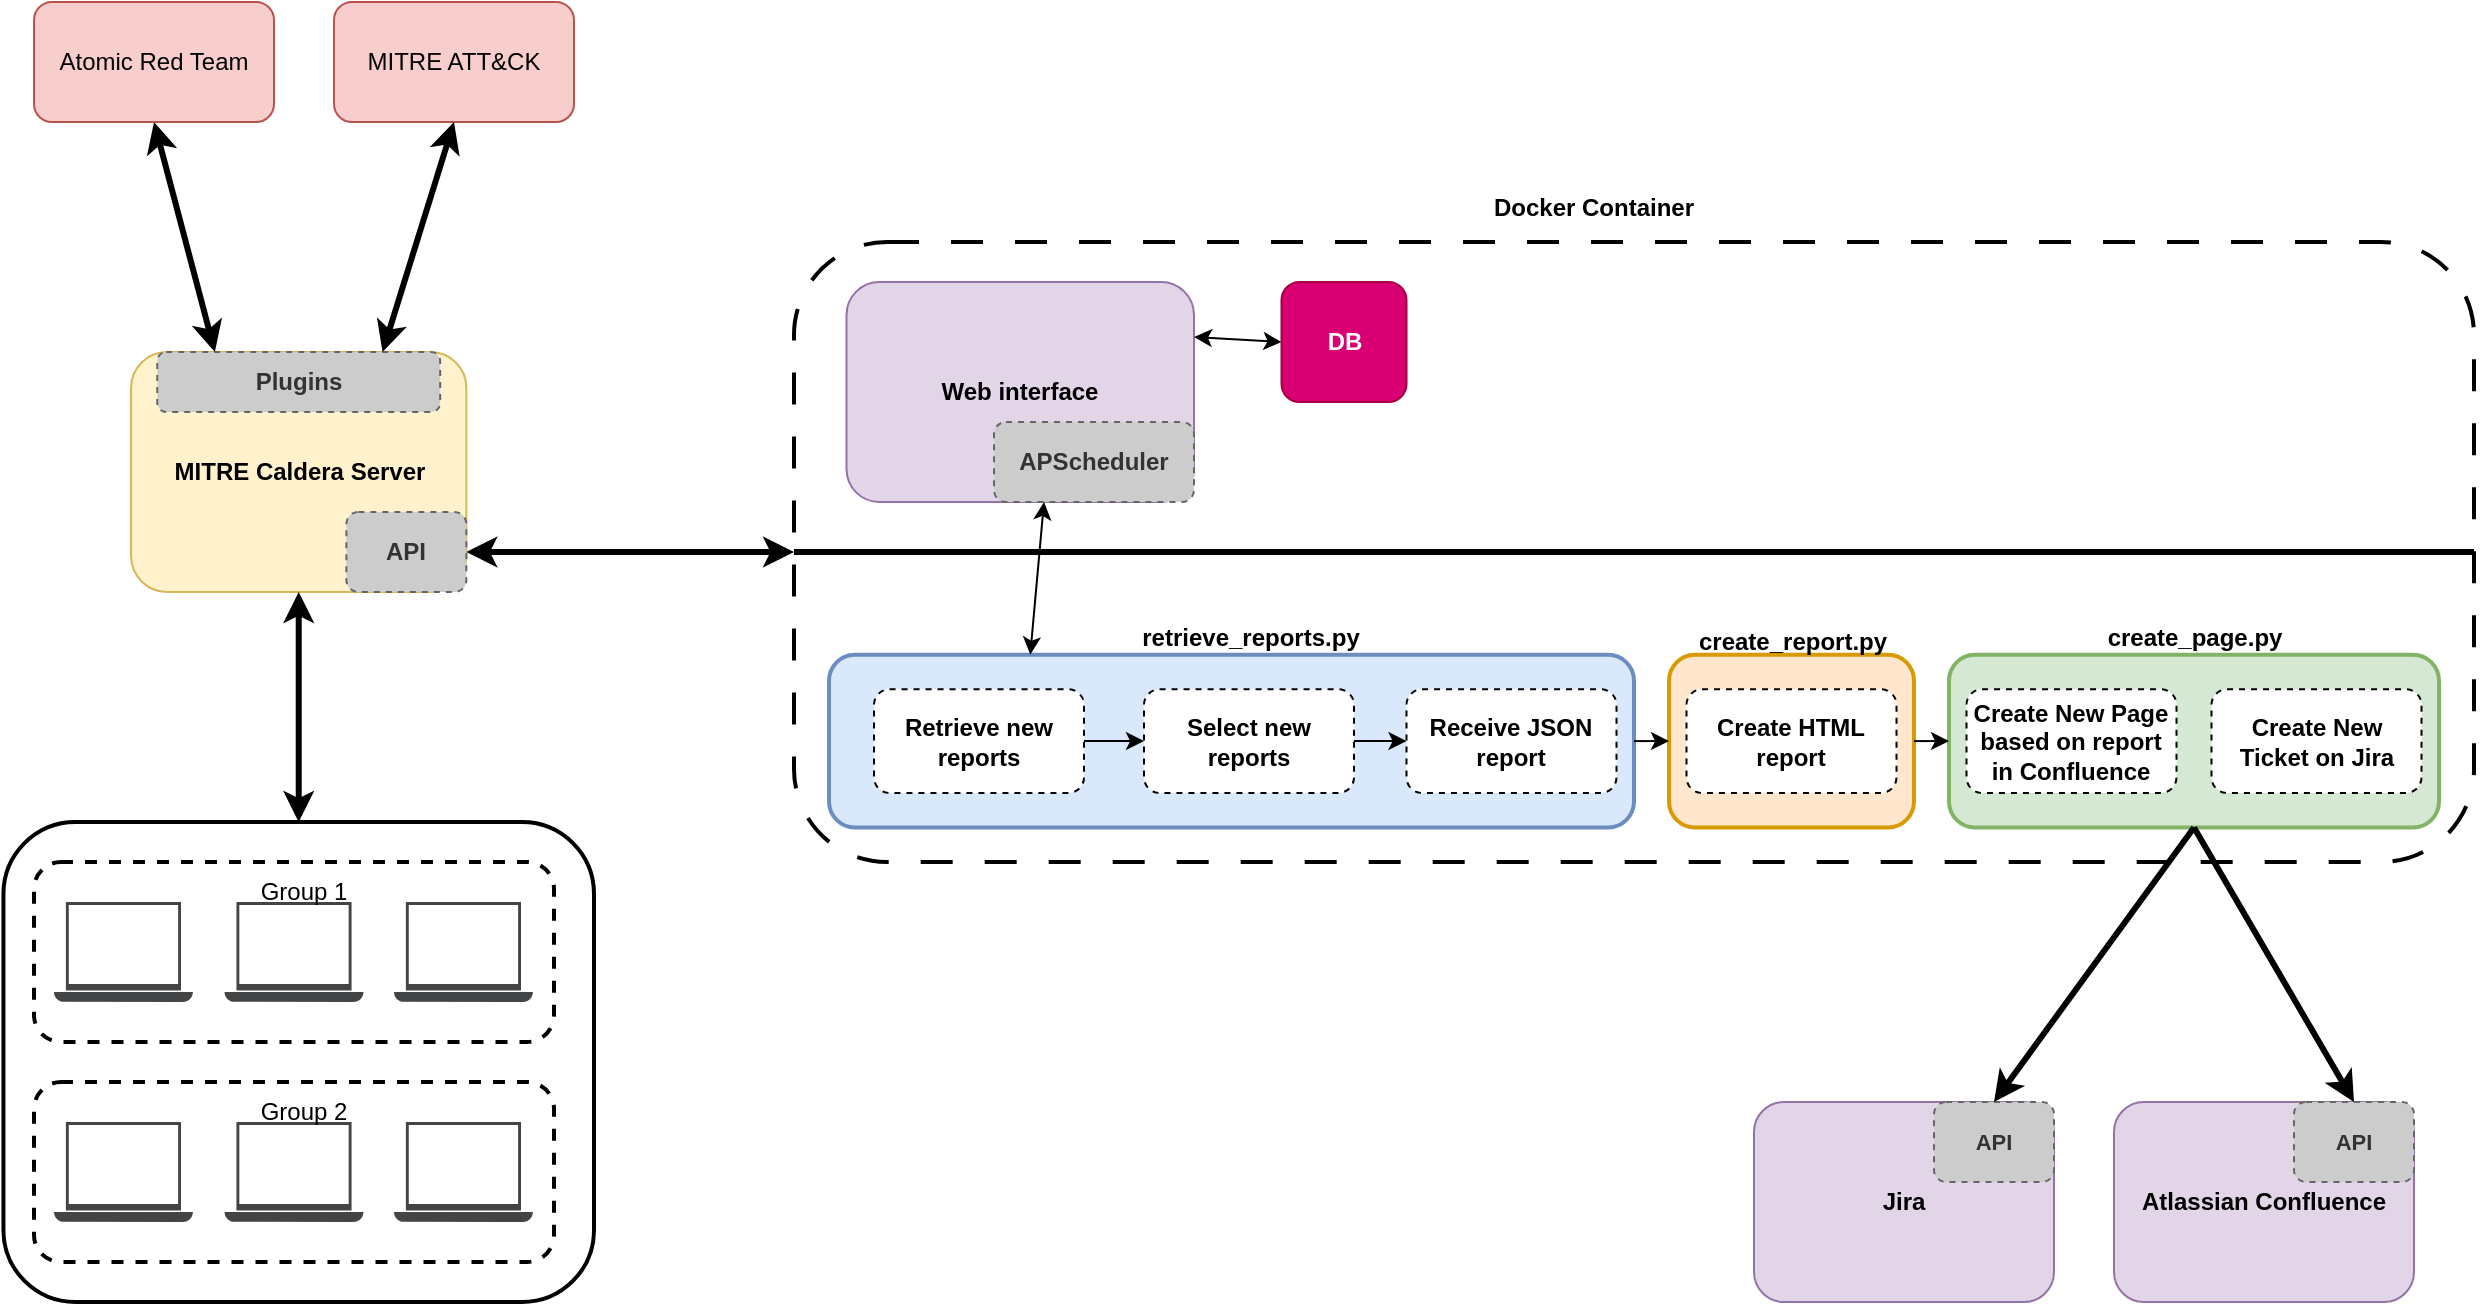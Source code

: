 <mxfile version="26.1.1">
  <diagram name="Page-1" id="6roKQk3cNseYiPaYmT7j">
    <mxGraphModel dx="1489" dy="846" grid="1" gridSize="10" guides="1" tooltips="1" connect="1" arrows="1" fold="1" page="1" pageScale="1" pageWidth="850" pageHeight="1100" math="0" shadow="0">
      <root>
        <mxCell id="0" />
        <mxCell id="1" parent="0" />
        <mxCell id="Bffc2N9rmhMyqCuWBdmV-59" value="" style="group" parent="1" vertex="1" connectable="0">
          <mxGeometry x="480" y="730" width="840" height="190" as="geometry" />
        </mxCell>
        <mxCell id="Bffc2N9rmhMyqCuWBdmV-57" value="" style="rounded=1;whiteSpace=wrap;html=1;dashed=1;dashPattern=8 8;strokeWidth=2;" parent="Bffc2N9rmhMyqCuWBdmV-59" vertex="1">
          <mxGeometry y="-120" width="840" height="310" as="geometry" />
        </mxCell>
        <mxCell id="Bffc2N9rmhMyqCuWBdmV-9" value="" style="rounded=1;whiteSpace=wrap;html=1;strokeWidth=2;fillColor=#d5e8d4;strokeColor=#82b366;" parent="Bffc2N9rmhMyqCuWBdmV-59" vertex="1">
          <mxGeometry x="577.5" y="86.364" width="245.0" height="86.364" as="geometry" />
        </mxCell>
        <mxCell id="Bffc2N9rmhMyqCuWBdmV-8" value="" style="rounded=1;whiteSpace=wrap;html=1;strokeWidth=2;fillColor=#ffe6cc;strokeColor=#d79b00;" parent="Bffc2N9rmhMyqCuWBdmV-59" vertex="1">
          <mxGeometry x="437.5" y="86.364" width="122.5" height="86.364" as="geometry" />
        </mxCell>
        <mxCell id="Bffc2N9rmhMyqCuWBdmV-7" value="" style="rounded=1;whiteSpace=wrap;html=1;strokeWidth=2;fillColor=#dae8fc;strokeColor=#6c8ebf;" parent="Bffc2N9rmhMyqCuWBdmV-59" vertex="1">
          <mxGeometry x="17.5" y="86.364" width="402.5" height="86.364" as="geometry" />
        </mxCell>
        <mxCell id="Bffc2N9rmhMyqCuWBdmV-3" value="&lt;b&gt;Receive JSON report&lt;/b&gt;" style="rounded=1;whiteSpace=wrap;html=1;dashed=1;" parent="Bffc2N9rmhMyqCuWBdmV-59" vertex="1">
          <mxGeometry x="306.25" y="103.636" width="105" height="51.818" as="geometry" />
        </mxCell>
        <mxCell id="Bffc2N9rmhMyqCuWBdmV-4" value="&lt;b&gt;Create HTML report&lt;/b&gt;" style="rounded=1;whiteSpace=wrap;html=1;dashed=1;" parent="Bffc2N9rmhMyqCuWBdmV-59" vertex="1">
          <mxGeometry x="446.25" y="103.636" width="105" height="51.818" as="geometry" />
        </mxCell>
        <mxCell id="Bffc2N9rmhMyqCuWBdmV-5" value="&lt;b&gt;Create New Page based on report in Confluence&lt;/b&gt;" style="rounded=1;whiteSpace=wrap;html=1;dashed=1;" parent="Bffc2N9rmhMyqCuWBdmV-59" vertex="1">
          <mxGeometry x="586.25" y="103.636" width="105" height="51.818" as="geometry" />
        </mxCell>
        <mxCell id="Bffc2N9rmhMyqCuWBdmV-10" value="&lt;b&gt;retrieve_reports.py&lt;/b&gt;" style="text;html=1;align=center;verticalAlign=middle;resizable=0;points=[];autosize=1;strokeColor=none;fillColor=none;" parent="Bffc2N9rmhMyqCuWBdmV-59" vertex="1">
          <mxGeometry x="162.5" y="63.274" width="130" height="30" as="geometry" />
        </mxCell>
        <mxCell id="Bffc2N9rmhMyqCuWBdmV-11" value="&lt;b&gt;create_report.py&lt;/b&gt;" style="text;html=1;align=center;verticalAlign=middle;whiteSpace=wrap;rounded=0;" parent="Bffc2N9rmhMyqCuWBdmV-59" vertex="1">
          <mxGeometry x="472.5" y="67.364" width="52.5" height="25.909" as="geometry" />
        </mxCell>
        <mxCell id="Bffc2N9rmhMyqCuWBdmV-12" value="&lt;b&gt;create_page.py&lt;/b&gt;" style="text;html=1;align=center;verticalAlign=middle;whiteSpace=wrap;rounded=0;" parent="Bffc2N9rmhMyqCuWBdmV-59" vertex="1">
          <mxGeometry x="673.75" y="65.324" width="52.5" height="25.909" as="geometry" />
        </mxCell>
        <mxCell id="Bffc2N9rmhMyqCuWBdmV-13" value="&lt;b&gt;Create New Ticket on Jira&lt;/b&gt;" style="rounded=1;whiteSpace=wrap;html=1;dashed=1;" parent="Bffc2N9rmhMyqCuWBdmV-59" vertex="1">
          <mxGeometry x="708.75" y="103.636" width="105" height="51.818" as="geometry" />
        </mxCell>
        <mxCell id="Bffc2N9rmhMyqCuWBdmV-65" value="" style="endArrow=classic;html=1;rounded=0;exitX=1;exitY=0.5;exitDx=0;exitDy=0;entryX=0;entryY=0.5;entryDx=0;entryDy=0;" parent="Bffc2N9rmhMyqCuWBdmV-59" source="Bffc2N9rmhMyqCuWBdmV-7" target="Bffc2N9rmhMyqCuWBdmV-8" edge="1">
          <mxGeometry width="50" height="50" relative="1" as="geometry">
            <mxPoint x="400" y="170" as="sourcePoint" />
            <mxPoint x="450" y="120" as="targetPoint" />
          </mxGeometry>
        </mxCell>
        <mxCell id="Bffc2N9rmhMyqCuWBdmV-66" value="" style="endArrow=classic;html=1;rounded=0;exitX=1;exitY=0.5;exitDx=0;exitDy=0;entryX=0;entryY=0.5;entryDx=0;entryDy=0;" parent="Bffc2N9rmhMyqCuWBdmV-59" source="Bffc2N9rmhMyqCuWBdmV-8" target="Bffc2N9rmhMyqCuWBdmV-9" edge="1">
          <mxGeometry width="50" height="50" relative="1" as="geometry">
            <mxPoint x="230" y="310" as="sourcePoint" />
            <mxPoint x="280" y="260" as="targetPoint" />
          </mxGeometry>
        </mxCell>
        <mxCell id="Bffc2N9rmhMyqCuWBdmV-67" value="" style="endArrow=none;html=1;strokeWidth=3;rounded=0;entryX=1;entryY=0.5;entryDx=0;entryDy=0;exitX=0;exitY=0.5;exitDx=0;exitDy=0;strokeColor=default;curved=0;" parent="Bffc2N9rmhMyqCuWBdmV-59" source="Bffc2N9rmhMyqCuWBdmV-57" target="Bffc2N9rmhMyqCuWBdmV-57" edge="1">
          <mxGeometry width="50" height="50" relative="1" as="geometry">
            <mxPoint y="50" as="sourcePoint" />
            <mxPoint x="50" as="targetPoint" />
          </mxGeometry>
        </mxCell>
        <mxCell id="rByvN_6fqHLRDhc3ExMq-1" value="&lt;b&gt;Retrieve new reports&lt;/b&gt;" style="rounded=1;whiteSpace=wrap;html=1;dashed=1;" vertex="1" parent="Bffc2N9rmhMyqCuWBdmV-59">
          <mxGeometry x="40.0" y="103.636" width="105" height="51.818" as="geometry" />
        </mxCell>
        <mxCell id="rByvN_6fqHLRDhc3ExMq-2" value="&lt;b&gt;Select new reports&lt;/b&gt;" style="rounded=1;whiteSpace=wrap;html=1;dashed=1;" vertex="1" parent="Bffc2N9rmhMyqCuWBdmV-59">
          <mxGeometry x="175.0" y="103.636" width="105" height="51.818" as="geometry" />
        </mxCell>
        <mxCell id="rByvN_6fqHLRDhc3ExMq-3" value="" style="endArrow=classic;html=1;rounded=0;entryX=0;entryY=0.5;entryDx=0;entryDy=0;exitX=1;exitY=0.5;exitDx=0;exitDy=0;" edge="1" parent="Bffc2N9rmhMyqCuWBdmV-59" source="rByvN_6fqHLRDhc3ExMq-1" target="rByvN_6fqHLRDhc3ExMq-2">
          <mxGeometry width="50" height="50" relative="1" as="geometry">
            <mxPoint x="150" y="130" as="sourcePoint" />
            <mxPoint x="163" y="128.83" as="targetPoint" />
          </mxGeometry>
        </mxCell>
        <mxCell id="rByvN_6fqHLRDhc3ExMq-4" value="" style="endArrow=classic;html=1;rounded=0;entryX=0;entryY=0.5;entryDx=0;entryDy=0;exitX=1;exitY=0.5;exitDx=0;exitDy=0;" edge="1" parent="Bffc2N9rmhMyqCuWBdmV-59" source="rByvN_6fqHLRDhc3ExMq-2" target="Bffc2N9rmhMyqCuWBdmV-3">
          <mxGeometry width="50" height="50" relative="1" as="geometry">
            <mxPoint x="155" y="140" as="sourcePoint" />
            <mxPoint x="185" y="140" as="targetPoint" />
          </mxGeometry>
        </mxCell>
        <mxCell id="Bffc2N9rmhMyqCuWBdmV-15" value="&lt;b&gt;MITRE Caldera Server&lt;/b&gt;" style="rounded=1;whiteSpace=wrap;html=1;fillColor=#fff2cc;strokeColor=#d6b656;fillStyle=solid;" parent="1" vertex="1">
          <mxGeometry x="148.54" y="665" width="167.64" height="120" as="geometry" />
        </mxCell>
        <mxCell id="Bffc2N9rmhMyqCuWBdmV-16" value="" style="group" parent="1" vertex="1" connectable="0">
          <mxGeometry x="100" y="920" width="280" height="220" as="geometry" />
        </mxCell>
        <mxCell id="Bffc2N9rmhMyqCuWBdmV-17" value="" style="group" parent="Bffc2N9rmhMyqCuWBdmV-16" vertex="1" connectable="0">
          <mxGeometry width="280" height="220" as="geometry" />
        </mxCell>
        <mxCell id="Bffc2N9rmhMyqCuWBdmV-18" value="" style="rounded=1;whiteSpace=wrap;html=1;strokeWidth=2;" parent="Bffc2N9rmhMyqCuWBdmV-17" vertex="1">
          <mxGeometry x="-15.28" y="-20" width="295.28" height="240" as="geometry" />
        </mxCell>
        <mxCell id="Bffc2N9rmhMyqCuWBdmV-19" value="" style="rounded=1;whiteSpace=wrap;html=1;dashed=1;strokeWidth=2;" parent="Bffc2N9rmhMyqCuWBdmV-17" vertex="1">
          <mxGeometry width="260" height="90" as="geometry" />
        </mxCell>
        <mxCell id="Bffc2N9rmhMyqCuWBdmV-20" value="" style="sketch=0;pointerEvents=1;shadow=0;dashed=0;html=1;strokeColor=none;fillColor=#434445;aspect=fixed;labelPosition=center;verticalLabelPosition=bottom;verticalAlign=top;align=center;outlineConnect=0;shape=mxgraph.vvd.laptop;" parent="Bffc2N9rmhMyqCuWBdmV-17" vertex="1">
          <mxGeometry x="10" y="20" width="69.44" height="50" as="geometry" />
        </mxCell>
        <mxCell id="Bffc2N9rmhMyqCuWBdmV-21" value="" style="sketch=0;pointerEvents=1;shadow=0;dashed=0;html=1;strokeColor=none;fillColor=#434445;aspect=fixed;labelPosition=center;verticalLabelPosition=bottom;verticalAlign=top;align=center;outlineConnect=0;shape=mxgraph.vvd.laptop;" parent="Bffc2N9rmhMyqCuWBdmV-17" vertex="1">
          <mxGeometry x="95.28" y="20" width="69.44" height="50" as="geometry" />
        </mxCell>
        <mxCell id="Bffc2N9rmhMyqCuWBdmV-22" value="" style="sketch=0;pointerEvents=1;shadow=0;dashed=0;html=1;strokeColor=none;fillColor=#434445;aspect=fixed;labelPosition=center;verticalLabelPosition=bottom;verticalAlign=top;align=center;outlineConnect=0;shape=mxgraph.vvd.laptop;" parent="Bffc2N9rmhMyqCuWBdmV-17" vertex="1">
          <mxGeometry x="180" y="20" width="69.44" height="50" as="geometry" />
        </mxCell>
        <mxCell id="Bffc2N9rmhMyqCuWBdmV-23" value="Group 1" style="text;html=1;align=center;verticalAlign=middle;whiteSpace=wrap;rounded=0;" parent="Bffc2N9rmhMyqCuWBdmV-17" vertex="1">
          <mxGeometry x="105" width="60" height="30" as="geometry" />
        </mxCell>
        <mxCell id="Bffc2N9rmhMyqCuWBdmV-24" value="" style="shape=image;verticalLabelPosition=bottom;labelBackgroundColor=default;verticalAlign=top;aspect=fixed;imageAspect=0;image=https://cdn.freelogovectors.net/wp-content/uploads/2023/07/linux-logo-02-freelogovectors.net_.png;" parent="Bffc2N9rmhMyqCuWBdmV-17" vertex="1">
          <mxGeometry x="105" y="22.5" width="50" height="37.5" as="geometry" />
        </mxCell>
        <mxCell id="Bffc2N9rmhMyqCuWBdmV-25" value="" style="shape=image;verticalLabelPosition=bottom;labelBackgroundColor=default;verticalAlign=top;aspect=fixed;imageAspect=0;image=https://upload.wikimedia.org/wikipedia/commons/thumb/a/ae/Windows_key_logo_2012_%28dark-grey%29.svg/1862px-Windows_key_logo_2012_%28dark-grey%29.svg.png;" parent="Bffc2N9rmhMyqCuWBdmV-17" vertex="1">
          <mxGeometry x="31.1" y="26.25" width="27.25" height="30" as="geometry" />
        </mxCell>
        <mxCell id="Bffc2N9rmhMyqCuWBdmV-26" value="" style="shape=image;verticalLabelPosition=bottom;labelBackgroundColor=default;verticalAlign=top;aspect=fixed;imageAspect=0;image=https://cdn-icons-png.flaticon.com/512/2/2235.png;" parent="Bffc2N9rmhMyqCuWBdmV-17" vertex="1">
          <mxGeometry x="198.72" y="25.25" width="32" height="32" as="geometry" />
        </mxCell>
        <mxCell id="Bffc2N9rmhMyqCuWBdmV-27" value="" style="group" parent="Bffc2N9rmhMyqCuWBdmV-16" vertex="1" connectable="0">
          <mxGeometry y="110" width="260" height="90" as="geometry" />
        </mxCell>
        <mxCell id="Bffc2N9rmhMyqCuWBdmV-28" value="" style="rounded=1;whiteSpace=wrap;html=1;dashed=1;strokeWidth=2;" parent="Bffc2N9rmhMyqCuWBdmV-27" vertex="1">
          <mxGeometry width="260" height="90" as="geometry" />
        </mxCell>
        <mxCell id="Bffc2N9rmhMyqCuWBdmV-29" value="" style="sketch=0;pointerEvents=1;shadow=0;dashed=0;html=1;strokeColor=none;fillColor=#434445;aspect=fixed;labelPosition=center;verticalLabelPosition=bottom;verticalAlign=top;align=center;outlineConnect=0;shape=mxgraph.vvd.laptop;" parent="Bffc2N9rmhMyqCuWBdmV-27" vertex="1">
          <mxGeometry x="10" y="20" width="69.44" height="50" as="geometry" />
        </mxCell>
        <mxCell id="Bffc2N9rmhMyqCuWBdmV-30" value="" style="sketch=0;pointerEvents=1;shadow=0;dashed=0;html=1;strokeColor=none;fillColor=#434445;aspect=fixed;labelPosition=center;verticalLabelPosition=bottom;verticalAlign=top;align=center;outlineConnect=0;shape=mxgraph.vvd.laptop;" parent="Bffc2N9rmhMyqCuWBdmV-27" vertex="1">
          <mxGeometry x="95.28" y="20" width="69.44" height="50" as="geometry" />
        </mxCell>
        <mxCell id="Bffc2N9rmhMyqCuWBdmV-31" value="" style="sketch=0;pointerEvents=1;shadow=0;dashed=0;html=1;strokeColor=none;fillColor=#434445;aspect=fixed;labelPosition=center;verticalLabelPosition=bottom;verticalAlign=top;align=center;outlineConnect=0;shape=mxgraph.vvd.laptop;" parent="Bffc2N9rmhMyqCuWBdmV-27" vertex="1">
          <mxGeometry x="180" y="20" width="69.44" height="50" as="geometry" />
        </mxCell>
        <mxCell id="Bffc2N9rmhMyqCuWBdmV-32" value="Group 2" style="text;html=1;align=center;verticalAlign=middle;whiteSpace=wrap;rounded=0;" parent="Bffc2N9rmhMyqCuWBdmV-27" vertex="1">
          <mxGeometry x="105" width="60" height="30" as="geometry" />
        </mxCell>
        <mxCell id="Bffc2N9rmhMyqCuWBdmV-33" value="" style="shape=image;verticalLabelPosition=bottom;labelBackgroundColor=default;verticalAlign=top;aspect=fixed;imageAspect=0;image=https://upload.wikimedia.org/wikipedia/commons/thumb/a/ae/Windows_key_logo_2012_%28dark-grey%29.svg/1862px-Windows_key_logo_2012_%28dark-grey%29.svg.png;" parent="Bffc2N9rmhMyqCuWBdmV-27" vertex="1">
          <mxGeometry x="116.37" y="27" width="27.25" height="30" as="geometry" />
        </mxCell>
        <mxCell id="Bffc2N9rmhMyqCuWBdmV-34" value="" style="shape=image;verticalLabelPosition=bottom;labelBackgroundColor=default;verticalAlign=top;aspect=fixed;imageAspect=0;image=https://cdn.freelogovectors.net/wp-content/uploads/2023/07/linux-logo-02-freelogovectors.net_.png;" parent="Bffc2N9rmhMyqCuWBdmV-27" vertex="1">
          <mxGeometry x="188.39" y="22.25" width="52.66" height="39.5" as="geometry" />
        </mxCell>
        <mxCell id="Bffc2N9rmhMyqCuWBdmV-35" value="" style="shape=image;verticalLabelPosition=bottom;labelBackgroundColor=default;verticalAlign=top;aspect=fixed;imageAspect=0;image=https://upload.wikimedia.org/wikipedia/commons/thumb/a/ae/Windows_key_logo_2012_%28dark-grey%29.svg/1862px-Windows_key_logo_2012_%28dark-grey%29.svg.png;" parent="Bffc2N9rmhMyqCuWBdmV-27" vertex="1">
          <mxGeometry x="31.1" y="27" width="27.25" height="30" as="geometry" />
        </mxCell>
        <mxCell id="Bffc2N9rmhMyqCuWBdmV-36" value="" style="endArrow=classic;startArrow=classic;html=1;rounded=0;entryX=0.5;entryY=1;entryDx=0;entryDy=0;exitX=0.5;exitY=0;exitDx=0;exitDy=0;strokeWidth=3;" parent="1" source="Bffc2N9rmhMyqCuWBdmV-18" target="Bffc2N9rmhMyqCuWBdmV-15" edge="1">
          <mxGeometry width="50" height="50" relative="1" as="geometry">
            <mxPoint x="180" y="870" as="sourcePoint" />
            <mxPoint x="230" y="820" as="targetPoint" />
          </mxGeometry>
        </mxCell>
        <mxCell id="Bffc2N9rmhMyqCuWBdmV-38" value="&lt;b&gt;Atlassian Confluence&lt;/b&gt;" style="rounded=1;whiteSpace=wrap;html=1;fillColor=#e1d5e7;strokeColor=#9673a6;gradientDirection=north;" parent="1" vertex="1">
          <mxGeometry x="1140" y="1040" width="150" height="100" as="geometry" />
        </mxCell>
        <mxCell id="Bffc2N9rmhMyqCuWBdmV-39" value="&lt;b&gt;API&lt;/b&gt;" style="rounded=1;whiteSpace=wrap;html=1;fillColor=#CCCCCC;strokeColor=#666666;gradientDirection=north;dashed=1;fontColor=#333333;" parent="1" vertex="1">
          <mxGeometry x="256.18" y="745" width="60" height="40" as="geometry" />
        </mxCell>
        <mxCell id="Bffc2N9rmhMyqCuWBdmV-40" value="" style="endArrow=classic;startArrow=classic;html=1;rounded=0;exitX=1;exitY=0.5;exitDx=0;exitDy=0;entryX=0;entryY=0.5;entryDx=0;entryDy=0;strokeWidth=3;" parent="1" source="Bffc2N9rmhMyqCuWBdmV-39" target="Bffc2N9rmhMyqCuWBdmV-57" edge="1">
          <mxGeometry width="50" height="50" relative="1" as="geometry">
            <mxPoint x="410" y="910" as="sourcePoint" />
            <mxPoint x="430" y="770" as="targetPoint" />
          </mxGeometry>
        </mxCell>
        <mxCell id="Bffc2N9rmhMyqCuWBdmV-46" value="&lt;b&gt;&lt;font style=&quot;font-size: 11px;&quot;&gt;API&lt;/font&gt;&lt;/b&gt;" style="rounded=1;whiteSpace=wrap;html=1;fillColor=#CCCCCC;strokeColor=#666666;gradientDirection=north;dashed=1;fontColor=#333333;" parent="1" vertex="1">
          <mxGeometry x="1230" y="1040" width="60" height="40" as="geometry" />
        </mxCell>
        <mxCell id="Bffc2N9rmhMyqCuWBdmV-47" value="" style="endArrow=classic;html=1;rounded=0;exitX=0.5;exitY=1;exitDx=0;exitDy=0;entryX=0.5;entryY=0;entryDx=0;entryDy=0;strokeWidth=3;" parent="1" source="Bffc2N9rmhMyqCuWBdmV-9" target="Bffc2N9rmhMyqCuWBdmV-46" edge="1">
          <mxGeometry width="50" height="50" relative="1" as="geometry">
            <mxPoint x="1170" y="930" as="sourcePoint" />
            <mxPoint x="1290" y="980" as="targetPoint" />
          </mxGeometry>
        </mxCell>
        <mxCell id="Bffc2N9rmhMyqCuWBdmV-48" value="&lt;b&gt;Plugins&lt;/b&gt;" style="rounded=1;whiteSpace=wrap;html=1;fillColor=#CCCCCC;strokeColor=#666666;gradientDirection=north;dashed=1;fontColor=#333333;" parent="1" vertex="1">
          <mxGeometry x="161.63" y="665" width="141.46" height="30" as="geometry" />
        </mxCell>
        <mxCell id="Bffc2N9rmhMyqCuWBdmV-49" value="&lt;b&gt;Jira&lt;/b&gt;" style="rounded=1;whiteSpace=wrap;html=1;fillColor=#e1d5e7;strokeColor=#9673a6;gradientDirection=north;" parent="1" vertex="1">
          <mxGeometry x="960" y="1040" width="150" height="100" as="geometry" />
        </mxCell>
        <mxCell id="Bffc2N9rmhMyqCuWBdmV-50" value="&lt;b&gt;&lt;font style=&quot;font-size: 11px;&quot;&gt;API&lt;/font&gt;&lt;/b&gt;" style="rounded=1;whiteSpace=wrap;html=1;fillColor=#CCCCCC;strokeColor=#666666;gradientDirection=north;dashed=1;fontColor=#333333;" parent="1" vertex="1">
          <mxGeometry x="1050" y="1040" width="60" height="40" as="geometry" />
        </mxCell>
        <mxCell id="Bffc2N9rmhMyqCuWBdmV-51" value="" style="endArrow=classic;html=1;rounded=0;entryX=0.5;entryY=0;entryDx=0;entryDy=0;strokeWidth=3;exitX=0.5;exitY=1;exitDx=0;exitDy=0;" parent="1" source="Bffc2N9rmhMyqCuWBdmV-9" target="Bffc2N9rmhMyqCuWBdmV-50" edge="1">
          <mxGeometry width="50" height="50" relative="1" as="geometry">
            <mxPoint x="1150" y="940" as="sourcePoint" />
            <mxPoint x="940" y="980" as="targetPoint" />
          </mxGeometry>
        </mxCell>
        <mxCell id="Bffc2N9rmhMyqCuWBdmV-52" value="MITRE ATT&amp;amp;CK" style="rounded=1;whiteSpace=wrap;html=1;fillColor=#f8cecc;strokeColor=#b85450;gradientDirection=north;" parent="1" vertex="1">
          <mxGeometry x="250" y="490" width="120" height="60" as="geometry" />
        </mxCell>
        <mxCell id="Bffc2N9rmhMyqCuWBdmV-53" value="" style="endArrow=classic;startArrow=classic;html=1;rounded=0;entryX=0.5;entryY=1;entryDx=0;entryDy=0;exitX=0.25;exitY=0;exitDx=0;exitDy=0;strokeWidth=3;" parent="1" source="Bffc2N9rmhMyqCuWBdmV-15" target="Bffc2N9rmhMyqCuWBdmV-55" edge="1">
          <mxGeometry width="50" height="50" relative="1" as="geometry">
            <mxPoint x="70" y="640" as="sourcePoint" />
            <mxPoint x="150" y="550" as="targetPoint" />
          </mxGeometry>
        </mxCell>
        <mxCell id="Bffc2N9rmhMyqCuWBdmV-54" value="" style="endArrow=classic;startArrow=classic;html=1;rounded=0;entryX=0.5;entryY=1;entryDx=0;entryDy=0;exitX=0.75;exitY=0;exitDx=0;exitDy=0;strokeWidth=3;" parent="1" source="Bffc2N9rmhMyqCuWBdmV-15" target="Bffc2N9rmhMyqCuWBdmV-52" edge="1">
          <mxGeometry width="50" height="50" relative="1" as="geometry">
            <mxPoint x="200" y="680" as="sourcePoint" />
            <mxPoint x="160" y="560" as="targetPoint" />
          </mxGeometry>
        </mxCell>
        <mxCell id="Bffc2N9rmhMyqCuWBdmV-55" value="Atomic Red Team" style="rounded=1;whiteSpace=wrap;html=1;fillColor=#f8cecc;strokeColor=#b85450;gradientDirection=north;" parent="1" vertex="1">
          <mxGeometry x="100" y="490" width="120" height="60" as="geometry" />
        </mxCell>
        <mxCell id="Bffc2N9rmhMyqCuWBdmV-58" value="&lt;b&gt;Docker Container&lt;/b&gt;" style="text;html=1;align=center;verticalAlign=middle;whiteSpace=wrap;rounded=0;" parent="1" vertex="1">
          <mxGeometry x="823.125" y="580" width="113.75" height="25.909" as="geometry" />
        </mxCell>
        <mxCell id="Bffc2N9rmhMyqCuWBdmV-60" value="&lt;b&gt;Web interface&lt;/b&gt;" style="rounded=1;whiteSpace=wrap;html=1;fillColor=#e1d5e7;strokeColor=#9673a6;" parent="1" vertex="1">
          <mxGeometry x="506.25" y="630" width="173.75" height="110" as="geometry" />
        </mxCell>
        <mxCell id="Bffc2N9rmhMyqCuWBdmV-62" value="" style="endArrow=classic;startArrow=classic;html=1;rounded=0;exitX=1;exitY=0.25;exitDx=0;exitDy=0;entryX=0;entryY=0.5;entryDx=0;entryDy=0;" parent="1" source="Bffc2N9rmhMyqCuWBdmV-60" target="Bffc2N9rmhMyqCuWBdmV-61" edge="1">
          <mxGeometry width="50" height="50" relative="1" as="geometry">
            <mxPoint x="860" y="720" as="sourcePoint" />
            <mxPoint x="910" y="670" as="targetPoint" />
          </mxGeometry>
        </mxCell>
        <mxCell id="Bffc2N9rmhMyqCuWBdmV-61" value="&lt;b&gt;DB&lt;/b&gt;" style="rounded=1;whiteSpace=wrap;html=1;fillColor=#d80073;strokeColor=#A50040;fontColor=#ffffff;" parent="1" vertex="1">
          <mxGeometry x="723.75" y="630" width="62.5" height="60" as="geometry" />
        </mxCell>
        <mxCell id="Bffc2N9rmhMyqCuWBdmV-63" value="&lt;b&gt;APScheduler&lt;/b&gt;" style="rounded=1;whiteSpace=wrap;html=1;fillColor=#CCCCCC;strokeColor=#666666;gradientDirection=north;dashed=1;fontColor=#333333;" parent="1" vertex="1">
          <mxGeometry x="580" y="700" width="100" height="40" as="geometry" />
        </mxCell>
        <mxCell id="Bffc2N9rmhMyqCuWBdmV-64" value="" style="endArrow=classic;startArrow=classic;html=1;rounded=0;entryX=0.25;entryY=1;entryDx=0;entryDy=0;exitX=0.25;exitY=0;exitDx=0;exitDy=0;" parent="1" source="Bffc2N9rmhMyqCuWBdmV-7" target="Bffc2N9rmhMyqCuWBdmV-63" edge="1">
          <mxGeometry width="50" height="50" relative="1" as="geometry">
            <mxPoint x="570" y="820" as="sourcePoint" />
            <mxPoint x="620" y="770" as="targetPoint" />
          </mxGeometry>
        </mxCell>
      </root>
    </mxGraphModel>
  </diagram>
</mxfile>
